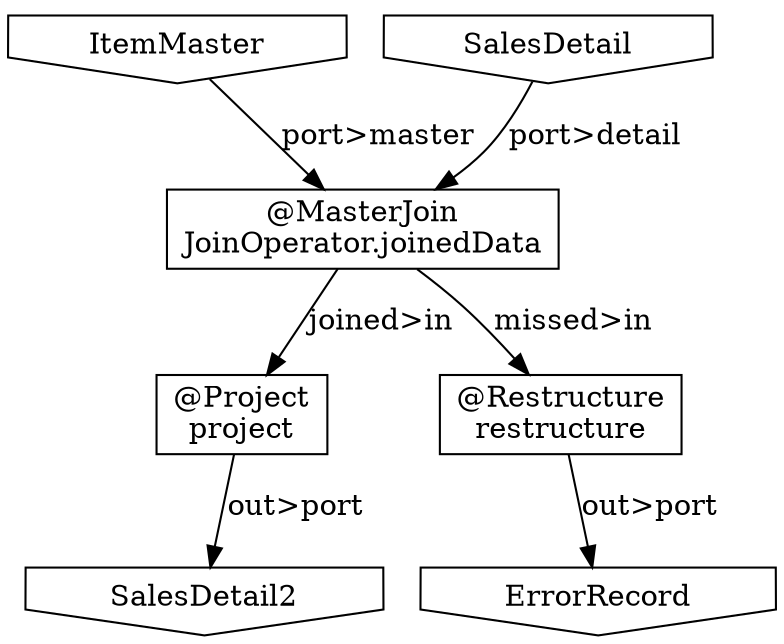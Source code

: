 digraph {
    "958dca6e-20fe-4f72-8736-28f49bd93381" [shape=box, label="@MasterJoin\nJoinOperator.joinedData"];
    "81b32520-46d9-42b5-913d-6a0e98de2d94" [shape=invhouse, label="ItemMaster"];
    "1353da20-09a2-40c3-9b69-98f01a0817c4" [shape=invhouse, label="SalesDetail"];
    "3436b7f3-7bc6-4626-a6ea-e1039dc2b773" [shape=box, label="@Project\nproject"];
    "7b5dca94-a93e-42e4-a73a-40d97e164241" [shape=invhouse, label="ErrorRecord"];
    "e0f826d8-adf4-4e30-88d4-d8439c8921c6" [shape=box, label="@Restructure\nrestructure"];
    "59629e7d-324e-4da0-9604-ba10c005d953" [shape=invhouse, label="SalesDetail2"];
    "958dca6e-20fe-4f72-8736-28f49bd93381" -> "3436b7f3-7bc6-4626-a6ea-e1039dc2b773" [label="joined>in"];
    "958dca6e-20fe-4f72-8736-28f49bd93381" -> "e0f826d8-adf4-4e30-88d4-d8439c8921c6" [label="missed>in"];
    "81b32520-46d9-42b5-913d-6a0e98de2d94" -> "958dca6e-20fe-4f72-8736-28f49bd93381" [label="port>master"];
    "1353da20-09a2-40c3-9b69-98f01a0817c4" -> "958dca6e-20fe-4f72-8736-28f49bd93381" [label="port>detail"];
    "3436b7f3-7bc6-4626-a6ea-e1039dc2b773" -> "59629e7d-324e-4da0-9604-ba10c005d953" [label="out>port"];
    "e0f826d8-adf4-4e30-88d4-d8439c8921c6" -> "7b5dca94-a93e-42e4-a73a-40d97e164241" [label="out>port"];
}
